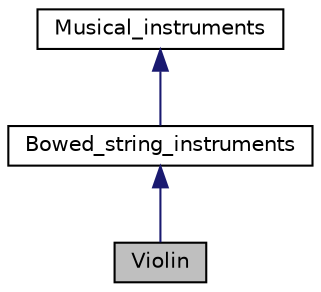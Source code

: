 digraph "Violin"
{
  edge [fontname="Helvetica",fontsize="10",labelfontname="Helvetica",labelfontsize="10"];
  node [fontname="Helvetica",fontsize="10",shape=record];
  Node1 [label="Violin",height=0.2,width=0.4,color="black", fillcolor="grey75", style="filled", fontcolor="black"];
  Node2 -> Node1 [dir="back",color="midnightblue",fontsize="10",style="solid"];
  Node2 [label="Bowed_string_instruments",height=0.2,width=0.4,color="black", fillcolor="white", style="filled",URL="$classBowed__string__instruments.html",tooltip="Abstract class that virtually inherites from musical_instruments base class, representing bowed strin..."];
  Node3 -> Node2 [dir="back",color="midnightblue",fontsize="10",style="solid"];
  Node3 [label="Musical_instruments",height=0.2,width=0.4,color="black", fillcolor="white", style="filled",URL="$classMusical__instruments.html",tooltip="Abstract base class representing any kind of musical instrument. "];
}
